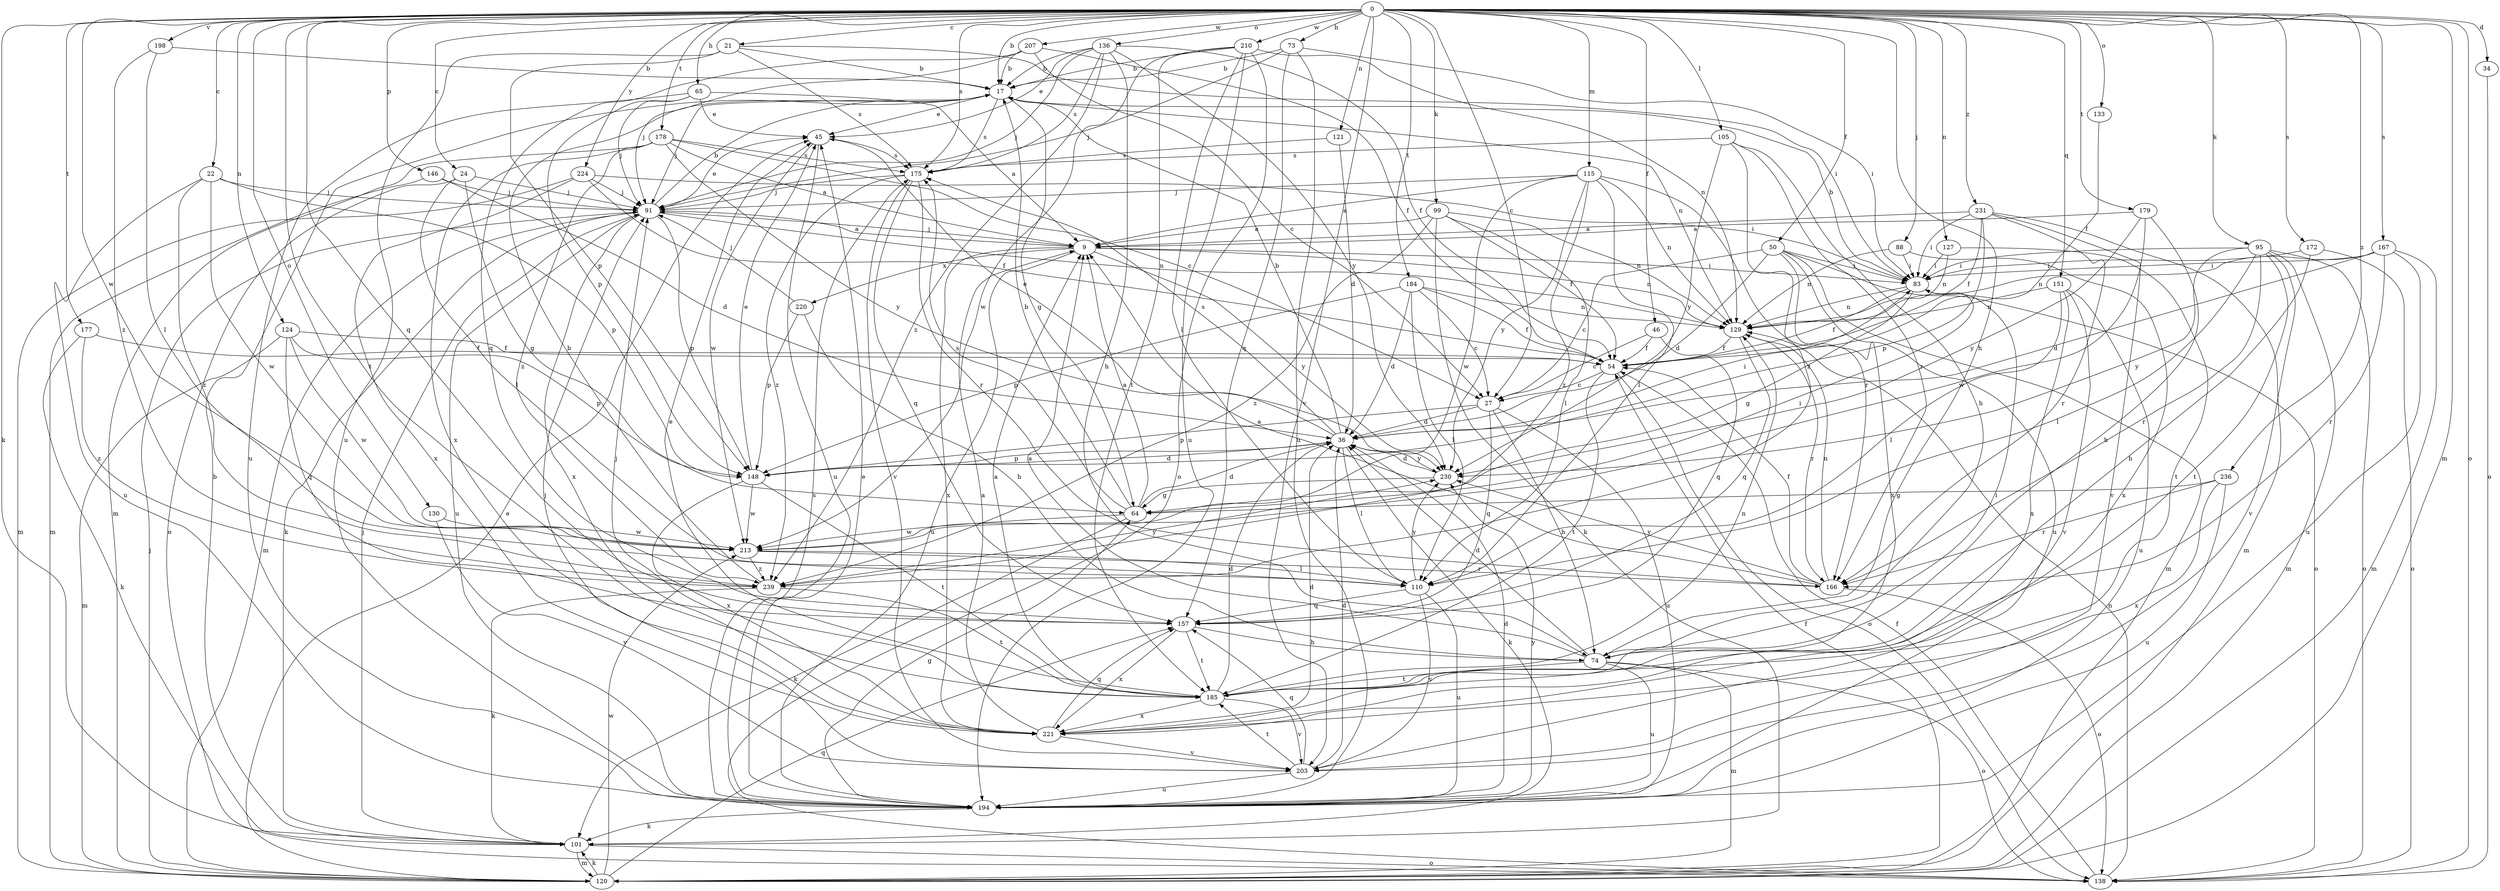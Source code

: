 strict digraph  {
0;
9;
17;
21;
22;
24;
27;
34;
36;
45;
46;
50;
54;
64;
65;
73;
74;
83;
88;
91;
95;
99;
101;
105;
110;
115;
120;
121;
124;
127;
129;
130;
133;
136;
138;
146;
148;
151;
157;
166;
167;
172;
175;
177;
178;
179;
184;
185;
194;
198;
203;
207;
210;
213;
220;
221;
224;
230;
231;
236;
239;
0 -> 17  [label=b];
0 -> 21  [label=c];
0 -> 22  [label=c];
0 -> 24  [label=c];
0 -> 27  [label=c];
0 -> 34  [label=d];
0 -> 46  [label=f];
0 -> 50  [label=f];
0 -> 65  [label=h];
0 -> 73  [label=h];
0 -> 74  [label=h];
0 -> 88  [label=j];
0 -> 95  [label=k];
0 -> 99  [label=k];
0 -> 101  [label=k];
0 -> 105  [label=l];
0 -> 115  [label=m];
0 -> 120  [label=m];
0 -> 121  [label=n];
0 -> 124  [label=n];
0 -> 127  [label=n];
0 -> 130  [label=o];
0 -> 133  [label=o];
0 -> 136  [label=o];
0 -> 138  [label=o];
0 -> 146  [label=p];
0 -> 151  [label=q];
0 -> 157  [label=q];
0 -> 167  [label=s];
0 -> 172  [label=s];
0 -> 175  [label=s];
0 -> 177  [label=t];
0 -> 178  [label=t];
0 -> 179  [label=t];
0 -> 184  [label=t];
0 -> 185  [label=t];
0 -> 198  [label=v];
0 -> 203  [label=v];
0 -> 207  [label=w];
0 -> 210  [label=w];
0 -> 213  [label=w];
0 -> 224  [label=y];
0 -> 231  [label=z];
0 -> 236  [label=z];
9 -> 83  [label=i];
9 -> 91  [label=j];
9 -> 129  [label=n];
9 -> 194  [label=u];
9 -> 220  [label=x];
9 -> 221  [label=x];
9 -> 230  [label=y];
17 -> 45  [label=e];
17 -> 64  [label=g];
17 -> 91  [label=j];
17 -> 129  [label=n];
17 -> 175  [label=s];
21 -> 17  [label=b];
21 -> 83  [label=i];
21 -> 148  [label=p];
21 -> 175  [label=s];
21 -> 194  [label=u];
22 -> 91  [label=j];
22 -> 148  [label=p];
22 -> 194  [label=u];
22 -> 213  [label=w];
22 -> 239  [label=z];
24 -> 64  [label=g];
24 -> 91  [label=j];
24 -> 110  [label=l];
24 -> 138  [label=o];
27 -> 36  [label=d];
27 -> 74  [label=h];
27 -> 148  [label=p];
27 -> 157  [label=q];
27 -> 194  [label=u];
34 -> 138  [label=o];
36 -> 17  [label=b];
36 -> 45  [label=e];
36 -> 83  [label=i];
36 -> 101  [label=k];
36 -> 110  [label=l];
36 -> 148  [label=p];
36 -> 175  [label=s];
36 -> 230  [label=y];
45 -> 175  [label=s];
45 -> 194  [label=u];
45 -> 213  [label=w];
46 -> 27  [label=c];
46 -> 54  [label=f];
46 -> 157  [label=q];
50 -> 27  [label=c];
50 -> 36  [label=d];
50 -> 83  [label=i];
50 -> 120  [label=m];
50 -> 138  [label=o];
50 -> 194  [label=u];
50 -> 221  [label=x];
54 -> 27  [label=c];
54 -> 138  [label=o];
54 -> 185  [label=t];
64 -> 9  [label=a];
64 -> 17  [label=b];
64 -> 36  [label=d];
64 -> 83  [label=i];
64 -> 101  [label=k];
64 -> 175  [label=s];
64 -> 213  [label=w];
65 -> 9  [label=a];
65 -> 45  [label=e];
65 -> 91  [label=j];
65 -> 148  [label=p];
65 -> 194  [label=u];
73 -> 17  [label=b];
73 -> 83  [label=i];
73 -> 91  [label=j];
73 -> 157  [label=q];
73 -> 194  [label=u];
74 -> 9  [label=a];
74 -> 36  [label=d];
74 -> 120  [label=m];
74 -> 138  [label=o];
74 -> 185  [label=t];
74 -> 194  [label=u];
83 -> 17  [label=b];
83 -> 54  [label=f];
83 -> 64  [label=g];
83 -> 129  [label=n];
88 -> 83  [label=i];
88 -> 129  [label=n];
88 -> 221  [label=x];
91 -> 9  [label=a];
91 -> 17  [label=b];
91 -> 45  [label=e];
91 -> 101  [label=k];
91 -> 120  [label=m];
91 -> 129  [label=n];
91 -> 148  [label=p];
91 -> 194  [label=u];
91 -> 221  [label=x];
95 -> 83  [label=i];
95 -> 110  [label=l];
95 -> 120  [label=m];
95 -> 138  [label=o];
95 -> 166  [label=r];
95 -> 185  [label=t];
95 -> 203  [label=v];
95 -> 230  [label=y];
99 -> 9  [label=a];
99 -> 54  [label=f];
99 -> 101  [label=k];
99 -> 110  [label=l];
99 -> 129  [label=n];
99 -> 239  [label=z];
101 -> 17  [label=b];
101 -> 91  [label=j];
101 -> 120  [label=m];
101 -> 138  [label=o];
105 -> 74  [label=h];
105 -> 166  [label=r];
105 -> 175  [label=s];
105 -> 230  [label=y];
105 -> 239  [label=z];
110 -> 157  [label=q];
110 -> 194  [label=u];
110 -> 203  [label=v];
110 -> 230  [label=y];
115 -> 9  [label=a];
115 -> 91  [label=j];
115 -> 110  [label=l];
115 -> 129  [label=n];
115 -> 166  [label=r];
115 -> 213  [label=w];
115 -> 230  [label=y];
115 -> 239  [label=z];
120 -> 45  [label=e];
120 -> 54  [label=f];
120 -> 91  [label=j];
120 -> 101  [label=k];
120 -> 157  [label=q];
120 -> 213  [label=w];
121 -> 36  [label=d];
121 -> 175  [label=s];
124 -> 54  [label=f];
124 -> 120  [label=m];
124 -> 148  [label=p];
124 -> 157  [label=q];
124 -> 213  [label=w];
127 -> 83  [label=i];
127 -> 129  [label=n];
127 -> 185  [label=t];
129 -> 54  [label=f];
129 -> 157  [label=q];
129 -> 166  [label=r];
130 -> 203  [label=v];
130 -> 213  [label=w];
133 -> 54  [label=f];
136 -> 17  [label=b];
136 -> 45  [label=e];
136 -> 54  [label=f];
136 -> 74  [label=h];
136 -> 91  [label=j];
136 -> 175  [label=s];
136 -> 230  [label=y];
136 -> 239  [label=z];
138 -> 54  [label=f];
138 -> 129  [label=n];
146 -> 36  [label=d];
146 -> 91  [label=j];
146 -> 120  [label=m];
148 -> 36  [label=d];
148 -> 45  [label=e];
148 -> 185  [label=t];
148 -> 213  [label=w];
148 -> 221  [label=x];
151 -> 110  [label=l];
151 -> 129  [label=n];
151 -> 194  [label=u];
151 -> 203  [label=v];
151 -> 221  [label=x];
157 -> 74  [label=h];
157 -> 185  [label=t];
157 -> 221  [label=x];
166 -> 9  [label=a];
166 -> 54  [label=f];
166 -> 129  [label=n];
166 -> 138  [label=o];
166 -> 230  [label=y];
167 -> 36  [label=d];
167 -> 83  [label=i];
167 -> 120  [label=m];
167 -> 129  [label=n];
167 -> 166  [label=r];
167 -> 194  [label=u];
172 -> 74  [label=h];
172 -> 83  [label=i];
172 -> 138  [label=o];
175 -> 91  [label=j];
175 -> 157  [label=q];
175 -> 166  [label=r];
175 -> 203  [label=v];
175 -> 239  [label=z];
177 -> 54  [label=f];
177 -> 101  [label=k];
177 -> 239  [label=z];
178 -> 9  [label=a];
178 -> 27  [label=c];
178 -> 120  [label=m];
178 -> 175  [label=s];
178 -> 221  [label=x];
178 -> 230  [label=y];
178 -> 239  [label=z];
179 -> 9  [label=a];
179 -> 74  [label=h];
179 -> 213  [label=w];
179 -> 230  [label=y];
184 -> 27  [label=c];
184 -> 36  [label=d];
184 -> 54  [label=f];
184 -> 110  [label=l];
184 -> 129  [label=n];
184 -> 148  [label=p];
185 -> 9  [label=a];
185 -> 36  [label=d];
185 -> 45  [label=e];
185 -> 83  [label=i];
185 -> 91  [label=j];
185 -> 129  [label=n];
185 -> 203  [label=v];
185 -> 221  [label=x];
194 -> 36  [label=d];
194 -> 45  [label=e];
194 -> 64  [label=g];
194 -> 101  [label=k];
194 -> 175  [label=s];
194 -> 230  [label=y];
198 -> 17  [label=b];
198 -> 110  [label=l];
198 -> 239  [label=z];
203 -> 36  [label=d];
203 -> 91  [label=j];
203 -> 157  [label=q];
203 -> 185  [label=t];
203 -> 194  [label=u];
207 -> 17  [label=b];
207 -> 27  [label=c];
207 -> 54  [label=f];
207 -> 91  [label=j];
207 -> 157  [label=q];
210 -> 17  [label=b];
210 -> 110  [label=l];
210 -> 129  [label=n];
210 -> 138  [label=o];
210 -> 185  [label=t];
210 -> 194  [label=u];
210 -> 213  [label=w];
213 -> 110  [label=l];
213 -> 166  [label=r];
213 -> 239  [label=z];
220 -> 74  [label=h];
220 -> 91  [label=j];
220 -> 148  [label=p];
221 -> 9  [label=a];
221 -> 36  [label=d];
221 -> 157  [label=q];
221 -> 203  [label=v];
224 -> 54  [label=f];
224 -> 83  [label=i];
224 -> 91  [label=j];
224 -> 120  [label=m];
224 -> 221  [label=x];
230 -> 36  [label=d];
230 -> 64  [label=g];
231 -> 9  [label=a];
231 -> 54  [label=f];
231 -> 83  [label=i];
231 -> 120  [label=m];
231 -> 148  [label=p];
231 -> 166  [label=r];
231 -> 203  [label=v];
236 -> 64  [label=g];
236 -> 166  [label=r];
236 -> 194  [label=u];
236 -> 221  [label=x];
239 -> 17  [label=b];
239 -> 101  [label=k];
239 -> 185  [label=t];
239 -> 230  [label=y];
}
